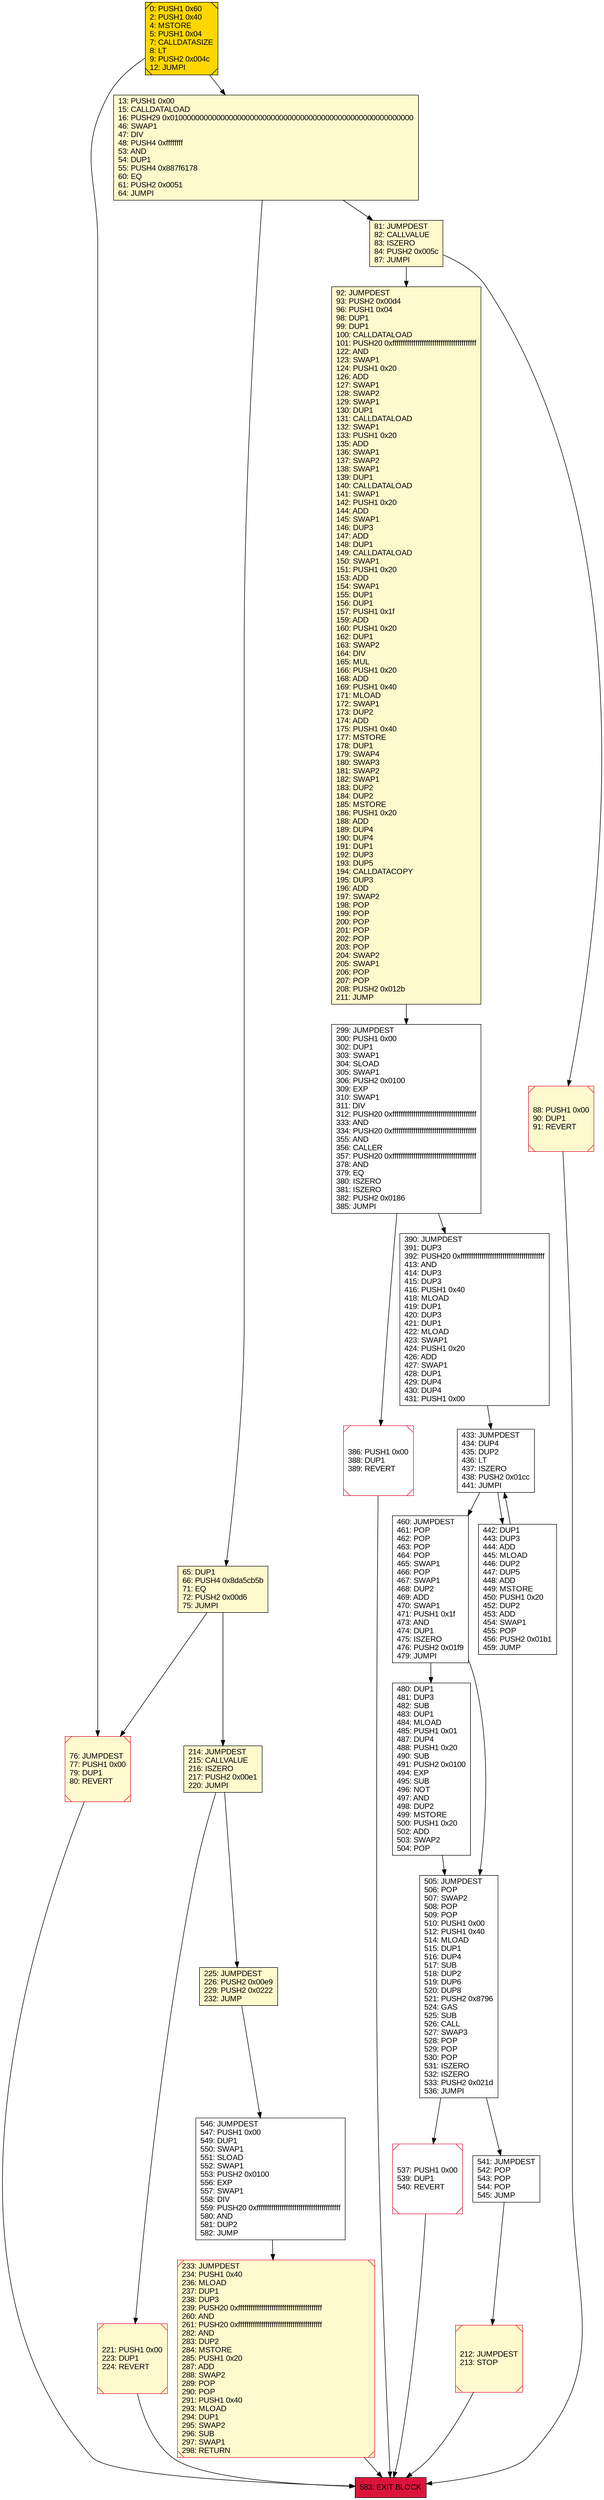 digraph G {
bgcolor=transparent rankdir=UD;
node [shape=box style=filled color=black fillcolor=white fontname=arial fontcolor=black];
212 [label="212: JUMPDEST\l213: STOP\l" fillcolor=lemonchiffon shape=Msquare color=crimson ];
386 [label="386: PUSH1 0x00\l388: DUP1\l389: REVERT\l" shape=Msquare color=crimson ];
390 [label="390: JUMPDEST\l391: DUP3\l392: PUSH20 0xffffffffffffffffffffffffffffffffffffffff\l413: AND\l414: DUP3\l415: DUP3\l416: PUSH1 0x40\l418: MLOAD\l419: DUP1\l420: DUP3\l421: DUP1\l422: MLOAD\l423: SWAP1\l424: PUSH1 0x20\l426: ADD\l427: SWAP1\l428: DUP1\l429: DUP4\l430: DUP4\l431: PUSH1 0x00\l" ];
0 [label="0: PUSH1 0x60\l2: PUSH1 0x40\l4: MSTORE\l5: PUSH1 0x04\l7: CALLDATASIZE\l8: LT\l9: PUSH2 0x004c\l12: JUMPI\l" fillcolor=lemonchiffon shape=Msquare fillcolor=gold ];
583 [label="583: EXIT BLOCK\l" fillcolor=crimson ];
76 [label="76: JUMPDEST\l77: PUSH1 0x00\l79: DUP1\l80: REVERT\l" fillcolor=lemonchiffon shape=Msquare color=crimson ];
299 [label="299: JUMPDEST\l300: PUSH1 0x00\l302: DUP1\l303: SWAP1\l304: SLOAD\l305: SWAP1\l306: PUSH2 0x0100\l309: EXP\l310: SWAP1\l311: DIV\l312: PUSH20 0xffffffffffffffffffffffffffffffffffffffff\l333: AND\l334: PUSH20 0xffffffffffffffffffffffffffffffffffffffff\l355: AND\l356: CALLER\l357: PUSH20 0xffffffffffffffffffffffffffffffffffffffff\l378: AND\l379: EQ\l380: ISZERO\l381: ISZERO\l382: PUSH2 0x0186\l385: JUMPI\l" ];
480 [label="480: DUP1\l481: DUP3\l482: SUB\l483: DUP1\l484: MLOAD\l485: PUSH1 0x01\l487: DUP4\l488: PUSH1 0x20\l490: SUB\l491: PUSH2 0x0100\l494: EXP\l495: SUB\l496: NOT\l497: AND\l498: DUP2\l499: MSTORE\l500: PUSH1 0x20\l502: ADD\l503: SWAP2\l504: POP\l" ];
65 [label="65: DUP1\l66: PUSH4 0x8da5cb5b\l71: EQ\l72: PUSH2 0x00d6\l75: JUMPI\l" fillcolor=lemonchiffon ];
81 [label="81: JUMPDEST\l82: CALLVALUE\l83: ISZERO\l84: PUSH2 0x005c\l87: JUMPI\l" fillcolor=lemonchiffon ];
460 [label="460: JUMPDEST\l461: POP\l462: POP\l463: POP\l464: POP\l465: SWAP1\l466: POP\l467: SWAP1\l468: DUP2\l469: ADD\l470: SWAP1\l471: PUSH1 0x1f\l473: AND\l474: DUP1\l475: ISZERO\l476: PUSH2 0x01f9\l479: JUMPI\l" ];
546 [label="546: JUMPDEST\l547: PUSH1 0x00\l549: DUP1\l550: SWAP1\l551: SLOAD\l552: SWAP1\l553: PUSH2 0x0100\l556: EXP\l557: SWAP1\l558: DIV\l559: PUSH20 0xffffffffffffffffffffffffffffffffffffffff\l580: AND\l581: DUP2\l582: JUMP\l" ];
92 [label="92: JUMPDEST\l93: PUSH2 0x00d4\l96: PUSH1 0x04\l98: DUP1\l99: DUP1\l100: CALLDATALOAD\l101: PUSH20 0xffffffffffffffffffffffffffffffffffffffff\l122: AND\l123: SWAP1\l124: PUSH1 0x20\l126: ADD\l127: SWAP1\l128: SWAP2\l129: SWAP1\l130: DUP1\l131: CALLDATALOAD\l132: SWAP1\l133: PUSH1 0x20\l135: ADD\l136: SWAP1\l137: SWAP2\l138: SWAP1\l139: DUP1\l140: CALLDATALOAD\l141: SWAP1\l142: PUSH1 0x20\l144: ADD\l145: SWAP1\l146: DUP3\l147: ADD\l148: DUP1\l149: CALLDATALOAD\l150: SWAP1\l151: PUSH1 0x20\l153: ADD\l154: SWAP1\l155: DUP1\l156: DUP1\l157: PUSH1 0x1f\l159: ADD\l160: PUSH1 0x20\l162: DUP1\l163: SWAP2\l164: DIV\l165: MUL\l166: PUSH1 0x20\l168: ADD\l169: PUSH1 0x40\l171: MLOAD\l172: SWAP1\l173: DUP2\l174: ADD\l175: PUSH1 0x40\l177: MSTORE\l178: DUP1\l179: SWAP4\l180: SWAP3\l181: SWAP2\l182: SWAP1\l183: DUP2\l184: DUP2\l185: MSTORE\l186: PUSH1 0x20\l188: ADD\l189: DUP4\l190: DUP4\l191: DUP1\l192: DUP3\l193: DUP5\l194: CALLDATACOPY\l195: DUP3\l196: ADD\l197: SWAP2\l198: POP\l199: POP\l200: POP\l201: POP\l202: POP\l203: POP\l204: SWAP2\l205: SWAP1\l206: POP\l207: POP\l208: PUSH2 0x012b\l211: JUMP\l" fillcolor=lemonchiffon ];
505 [label="505: JUMPDEST\l506: POP\l507: SWAP2\l508: POP\l509: POP\l510: PUSH1 0x00\l512: PUSH1 0x40\l514: MLOAD\l515: DUP1\l516: DUP4\l517: SUB\l518: DUP2\l519: DUP6\l520: DUP8\l521: PUSH2 0x8796\l524: GAS\l525: SUB\l526: CALL\l527: SWAP3\l528: POP\l529: POP\l530: POP\l531: ISZERO\l532: ISZERO\l533: PUSH2 0x021d\l536: JUMPI\l" ];
537 [label="537: PUSH1 0x00\l539: DUP1\l540: REVERT\l" shape=Msquare color=crimson ];
88 [label="88: PUSH1 0x00\l90: DUP1\l91: REVERT\l" fillcolor=lemonchiffon shape=Msquare color=crimson ];
233 [label="233: JUMPDEST\l234: PUSH1 0x40\l236: MLOAD\l237: DUP1\l238: DUP3\l239: PUSH20 0xffffffffffffffffffffffffffffffffffffffff\l260: AND\l261: PUSH20 0xffffffffffffffffffffffffffffffffffffffff\l282: AND\l283: DUP2\l284: MSTORE\l285: PUSH1 0x20\l287: ADD\l288: SWAP2\l289: POP\l290: POP\l291: PUSH1 0x40\l293: MLOAD\l294: DUP1\l295: SWAP2\l296: SUB\l297: SWAP1\l298: RETURN\l" fillcolor=lemonchiffon shape=Msquare color=crimson ];
433 [label="433: JUMPDEST\l434: DUP4\l435: DUP2\l436: LT\l437: ISZERO\l438: PUSH2 0x01cc\l441: JUMPI\l" ];
442 [label="442: DUP1\l443: DUP3\l444: ADD\l445: MLOAD\l446: DUP2\l447: DUP5\l448: ADD\l449: MSTORE\l450: PUSH1 0x20\l452: DUP2\l453: ADD\l454: SWAP1\l455: POP\l456: PUSH2 0x01b1\l459: JUMP\l" ];
214 [label="214: JUMPDEST\l215: CALLVALUE\l216: ISZERO\l217: PUSH2 0x00e1\l220: JUMPI\l" fillcolor=lemonchiffon ];
221 [label="221: PUSH1 0x00\l223: DUP1\l224: REVERT\l" fillcolor=lemonchiffon shape=Msquare color=crimson ];
541 [label="541: JUMPDEST\l542: POP\l543: POP\l544: POP\l545: JUMP\l" ];
13 [label="13: PUSH1 0x00\l15: CALLDATALOAD\l16: PUSH29 0x0100000000000000000000000000000000000000000000000000000000\l46: SWAP1\l47: DIV\l48: PUSH4 0xffffffff\l53: AND\l54: DUP1\l55: PUSH4 0x887f6178\l60: EQ\l61: PUSH2 0x0051\l64: JUMPI\l" fillcolor=lemonchiffon ];
225 [label="225: JUMPDEST\l226: PUSH2 0x00e9\l229: PUSH2 0x0222\l232: JUMP\l" fillcolor=lemonchiffon ];
214 -> 221;
214 -> 225;
212 -> 583;
81 -> 88;
76 -> 583;
65 -> 214;
460 -> 480;
92 -> 299;
433 -> 442;
442 -> 433;
386 -> 583;
81 -> 92;
460 -> 505;
65 -> 76;
433 -> 460;
225 -> 546;
299 -> 386;
299 -> 390;
505 -> 541;
13 -> 81;
505 -> 537;
546 -> 233;
0 -> 76;
13 -> 65;
390 -> 433;
0 -> 13;
221 -> 583;
541 -> 212;
233 -> 583;
480 -> 505;
88 -> 583;
537 -> 583;
}